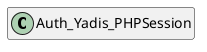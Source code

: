 @startuml
set namespaceSeparator \\
hide members
hide << alias >> circle

class Auth_Yadis_PHPSession
@enduml
